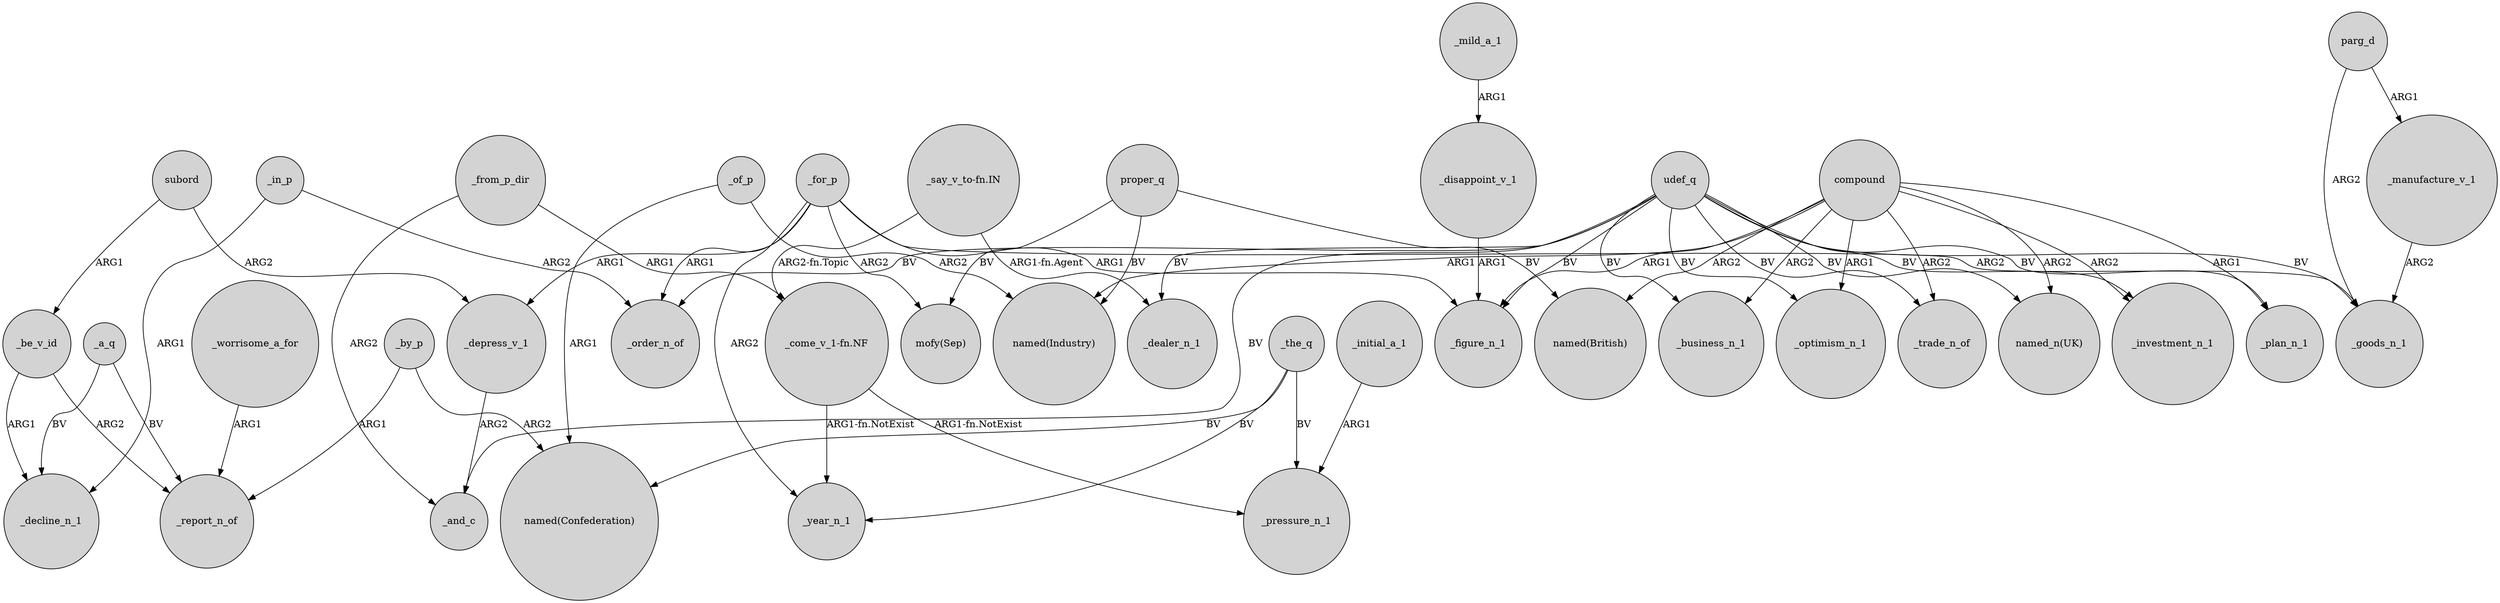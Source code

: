 digraph {
	node [shape=circle style=filled]
	_a_q -> _report_n_of [label=BV]
	_in_p -> _order_n_of [label=ARG2]
	"_come_v_1-fn.NF" -> _year_n_1 [label="ARG1-fn.NotExist"]
	"_come_v_1-fn.NF" -> _pressure_n_1 [label="ARG1-fn.NotExist"]
	udef_q -> _trade_n_of [label=BV]
	udef_q -> "named_n(UK)" [label=BV]
	subord -> _be_v_id [label=ARG1]
	_by_p -> "named(Confederation)" [label=ARG2]
	_be_v_id -> _decline_n_1 [label=ARG1]
	_of_p -> "named(Industry)" [label=ARG2]
	_for_p -> _figure_n_1 [label=ARG1]
	udef_q -> _order_n_of [label=BV]
	compound -> _optimism_n_1 [label=ARG1]
	_for_p -> _year_n_1 [label=ARG2]
	"_say_v_to-fn.IN" -> _dealer_n_1 [label="ARG1-fn.Agent"]
	"_say_v_to-fn.IN" -> "_come_v_1-fn.NF" [label="ARG2-fn.Topic"]
	compound -> "named(British)" [label=ARG2]
	_depress_v_1 -> _and_c [label=ARG2]
	_worrisome_a_for -> _report_n_of [label=ARG1]
	_for_p -> _order_n_of [label=ARG1]
	_initial_a_1 -> _pressure_n_1 [label=ARG1]
	compound -> _investment_n_1 [label=ARG2]
	_the_q -> _pressure_n_1 [label=BV]
	_from_p_dir -> _and_c [label=ARG2]
	compound -> _plan_n_1 [label=ARG1]
	proper_q -> "mofy(Sep)" [label=BV]
	_for_p -> _depress_v_1 [label=ARG1]
	proper_q -> "named(British)" [label=BV]
	_for_p -> _goods_n_1 [label=ARG2]
	_manufacture_v_1 -> _goods_n_1 [label=ARG2]
	_a_q -> _decline_n_1 [label=BV]
	parg_d -> _manufacture_v_1 [label=ARG1]
	compound -> "named(Industry)" [label=ARG1]
	proper_q -> "named(Industry)" [label=BV]
	udef_q -> _optimism_n_1 [label=BV]
	udef_q -> _goods_n_1 [label=BV]
	compound -> _trade_n_of [label=ARG2]
	_by_p -> _report_n_of [label=ARG1]
	compound -> "named_n(UK)" [label=ARG2]
	udef_q -> _plan_n_1 [label=BV]
	_in_p -> _decline_n_1 [label=ARG1]
	compound -> _business_n_1 [label=ARG2]
	_mild_a_1 -> _disappoint_v_1 [label=ARG1]
	_of_p -> "named(Confederation)" [label=ARG1]
	_be_v_id -> _report_n_of [label=ARG2]
	_the_q -> _year_n_1 [label=BV]
	udef_q -> _figure_n_1 [label=BV]
	subord -> _depress_v_1 [label=ARG2]
	udef_q -> _business_n_1 [label=BV]
	udef_q -> _investment_n_1 [label=BV]
	udef_q -> _dealer_n_1 [label=BV]
	parg_d -> _goods_n_1 [label=ARG2]
	_the_q -> "named(Confederation)" [label=BV]
	udef_q -> _and_c [label=BV]
	_from_p_dir -> "_come_v_1-fn.NF" [label=ARG1]
	_for_p -> "mofy(Sep)" [label=ARG2]
	_disappoint_v_1 -> _figure_n_1 [label=ARG1]
	compound -> _figure_n_1 [label=ARG1]
}
